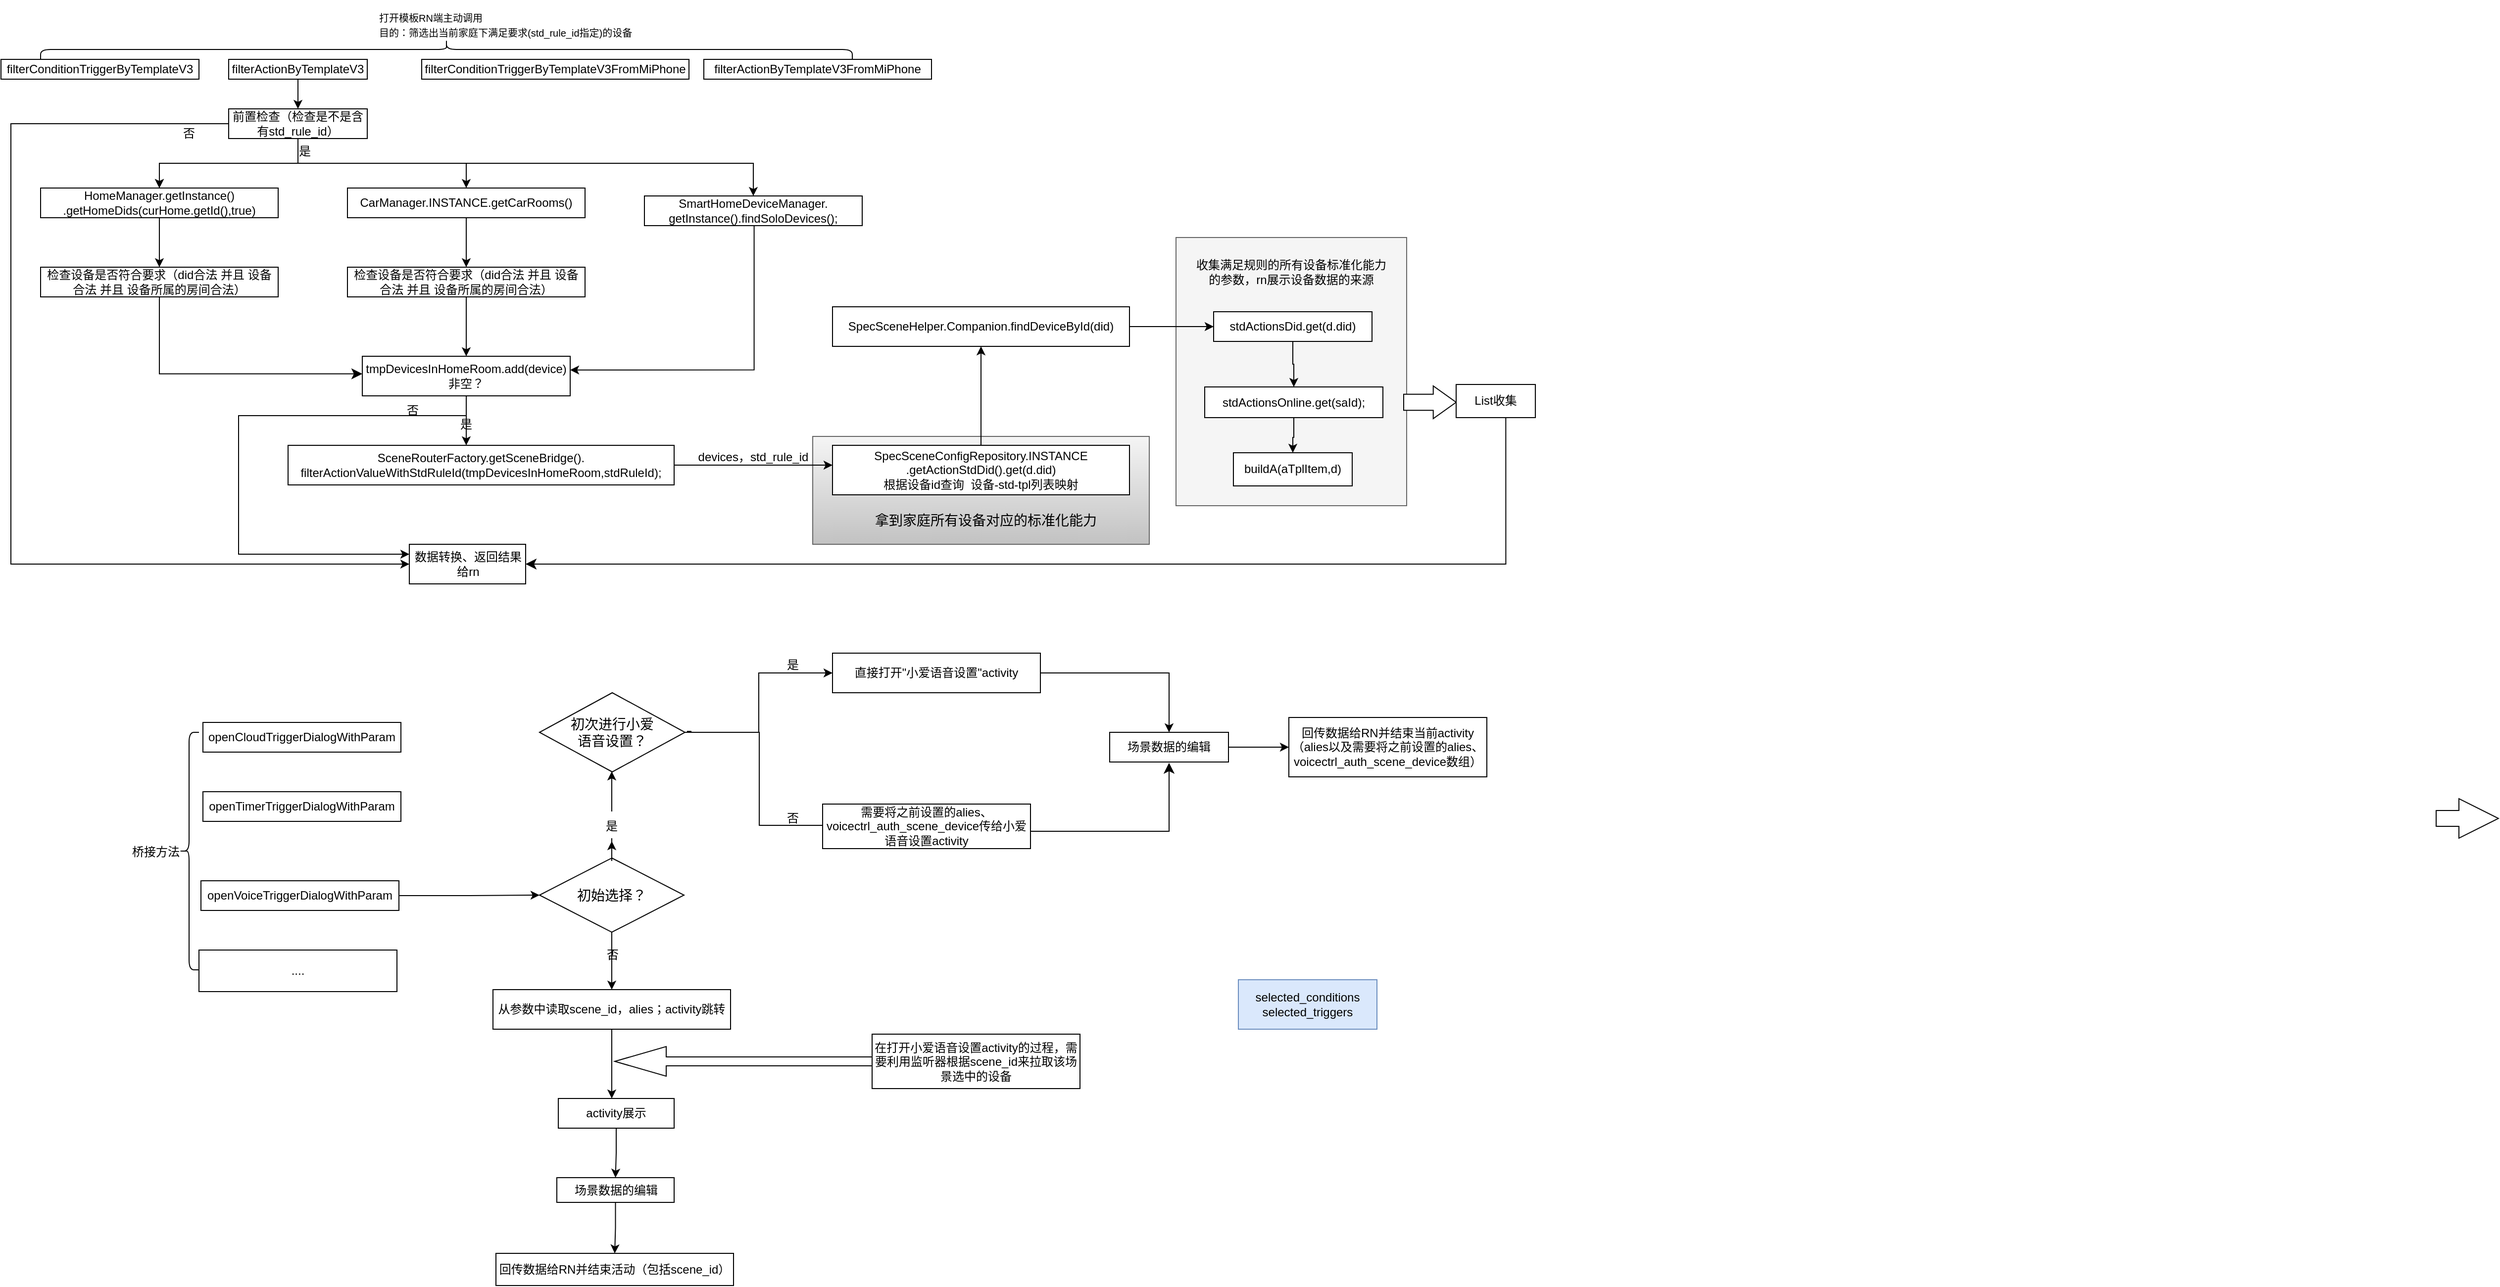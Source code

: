 <mxfile version="26.0.2">
  <diagram name="第 1 页" id="qcWDD4BdnjukdQCVl4ap">
    <mxGraphModel dx="1593" dy="878" grid="1" gridSize="10" guides="1" tooltips="1" connect="1" arrows="1" fold="1" page="1" pageScale="1" pageWidth="827" pageHeight="1169" math="0" shadow="0">
      <root>
        <mxCell id="0" />
        <mxCell id="1" parent="0" />
        <mxCell id="Rje5jLsaLAEFEkgU2UK4-37" value="" style="rounded=0;whiteSpace=wrap;html=1;fillColor=#f5f5f5;gradientColor=#C2C2C2;strokeColor=#666666;" vertex="1" parent="1">
          <mxGeometry x="830" y="1271" width="340" height="109" as="geometry" />
        </mxCell>
        <mxCell id="Rje5jLsaLAEFEkgU2UK4-29" value="" style="rounded=0;whiteSpace=wrap;html=1;fillColor=light-dark(#908e8e, #ededed);" vertex="1" parent="1">
          <mxGeometry x="1220" y="1205.25" width="190" height="124.75" as="geometry" />
        </mxCell>
        <mxCell id="Rje5jLsaLAEFEkgU2UK4-28" value="" style="rounded=0;whiteSpace=wrap;html=1;" vertex="1" parent="1">
          <mxGeometry x="1210" y="1205.25" width="210" height="124.75" as="geometry" />
        </mxCell>
        <mxCell id="Rje5jLsaLAEFEkgU2UK4-21" value="" style="rounded=0;whiteSpace=wrap;html=1;fillColor=#f5f5f5;strokeColor=#666666;fontColor=#333333;" vertex="1" parent="1">
          <mxGeometry x="1197" y="1070" width="233" height="271" as="geometry" />
        </mxCell>
        <mxCell id="LGKpaFDRPndn7I6KlxH4-8" value="openCloudTriggerDialogWithParam" style="rounded=0;whiteSpace=wrap;html=1;" parent="1" vertex="1">
          <mxGeometry x="214" y="1560" width="200" height="30" as="geometry" />
        </mxCell>
        <mxCell id="LGKpaFDRPndn7I6KlxH4-63" value="" style="edgeStyle=orthogonalEdgeStyle;rounded=0;orthogonalLoop=1;jettySize=auto;html=1;" parent="1" source="LGKpaFDRPndn7I6KlxH4-13" target="LGKpaFDRPndn7I6KlxH4-62" edge="1">
          <mxGeometry relative="1" as="geometry" />
        </mxCell>
        <mxCell id="LGKpaFDRPndn7I6KlxH4-13" value="openVoiceTriggerDialogWithParam" style="rounded=0;whiteSpace=wrap;html=1;" parent="1" vertex="1">
          <mxGeometry x="212" y="1720" width="200" height="30" as="geometry" />
        </mxCell>
        <mxCell id="LGKpaFDRPndn7I6KlxH4-14" value="openTimerTriggerDialogWithParam" style="rounded=0;whiteSpace=wrap;html=1;" parent="1" vertex="1">
          <mxGeometry x="214" y="1630" width="200" height="30" as="geometry" />
        </mxCell>
        <mxCell id="LGKpaFDRPndn7I6KlxH4-16" value="filterConditionTriggerByTemplateV3" style="rounded=0;whiteSpace=wrap;html=1;" parent="1" vertex="1">
          <mxGeometry x="10" y="890" width="200" height="20" as="geometry" />
        </mxCell>
        <mxCell id="LGKpaFDRPndn7I6KlxH4-48" value="" style="edgeStyle=orthogonalEdgeStyle;rounded=0;orthogonalLoop=1;jettySize=auto;html=1;entryX=0.5;entryY=0;entryDx=0;entryDy=0;entryPerimeter=0;" parent="1" source="LGKpaFDRPndn7I6KlxH4-17" target="LGKpaFDRPndn7I6KlxH4-23" edge="1">
          <mxGeometry relative="1" as="geometry">
            <Array as="points">
              <mxPoint x="310" y="930" />
              <mxPoint x="310" y="930" />
            </Array>
          </mxGeometry>
        </mxCell>
        <mxCell id="LGKpaFDRPndn7I6KlxH4-17" value="filterActionByTemplateV3" style="rounded=0;whiteSpace=wrap;html=1;" parent="1" vertex="1">
          <mxGeometry x="240" y="890" width="140" height="20" as="geometry" />
        </mxCell>
        <mxCell id="LGKpaFDRPndn7I6KlxH4-18" value="filterConditionTriggerByTemplateV3FromMiPhone" style="rounded=0;whiteSpace=wrap;html=1;" parent="1" vertex="1">
          <mxGeometry x="435" y="890" width="270" height="20" as="geometry" />
        </mxCell>
        <mxCell id="LGKpaFDRPndn7I6KlxH4-19" value="filterActionByTemplateV3FromMiPhone" style="rounded=0;whiteSpace=wrap;html=1;" parent="1" vertex="1">
          <mxGeometry x="720" y="890" width="230" height="20" as="geometry" />
        </mxCell>
        <mxCell id="LGKpaFDRPndn7I6KlxH4-21" value="&lt;font style=&quot;font-size: 10px;&quot;&gt;打开模板RN端主动调用&lt;br&gt;目的：筛选出当前家庭下满足要求(std_rule_id指定)的设备&lt;br&gt;&lt;/font&gt;" style="text;html=1;align=left;verticalAlign=middle;whiteSpace=wrap;rounded=0;" parent="1" vertex="1">
          <mxGeometry x="390" y="830" width="280" height="50" as="geometry" />
        </mxCell>
        <mxCell id="LGKpaFDRPndn7I6KlxH4-22" value="" style="shape=curlyBracket;whiteSpace=wrap;html=1;rounded=1;labelPosition=left;verticalLabelPosition=middle;align=right;verticalAlign=middle;direction=south;" parent="1" vertex="1">
          <mxGeometry x="50" y="870" width="820" height="20" as="geometry" />
        </mxCell>
        <mxCell id="LGKpaFDRPndn7I6KlxH4-32" value="" style="edgeStyle=orthogonalEdgeStyle;rounded=0;orthogonalLoop=1;jettySize=auto;html=1;" parent="1" source="LGKpaFDRPndn7I6KlxH4-23" target="LGKpaFDRPndn7I6KlxH4-24" edge="1">
          <mxGeometry relative="1" as="geometry" />
        </mxCell>
        <mxCell id="LGKpaFDRPndn7I6KlxH4-33" value="" style="edgeStyle=orthogonalEdgeStyle;rounded=0;orthogonalLoop=1;jettySize=auto;html=1;" parent="1" source="LGKpaFDRPndn7I6KlxH4-23" target="LGKpaFDRPndn7I6KlxH4-24" edge="1">
          <mxGeometry relative="1" as="geometry" />
        </mxCell>
        <mxCell id="Rje5jLsaLAEFEkgU2UK4-30" style="edgeStyle=orthogonalEdgeStyle;rounded=0;orthogonalLoop=1;jettySize=auto;html=1;exitX=0.5;exitY=1;exitDx=0;exitDy=0;entryX=0.5;entryY=0;entryDx=0;entryDy=0;" edge="1" parent="1" source="LGKpaFDRPndn7I6KlxH4-23" target="LGKpaFDRPndn7I6KlxH4-27">
          <mxGeometry relative="1" as="geometry" />
        </mxCell>
        <mxCell id="Rje5jLsaLAEFEkgU2UK4-31" style="edgeStyle=orthogonalEdgeStyle;rounded=0;orthogonalLoop=1;jettySize=auto;html=1;exitX=0.5;exitY=1;exitDx=0;exitDy=0;entryX=0.5;entryY=0;entryDx=0;entryDy=0;" edge="1" parent="1" target="LGKpaFDRPndn7I6KlxH4-29">
          <mxGeometry relative="1" as="geometry">
            <mxPoint x="310" y="965" as="sourcePoint" />
            <mxPoint x="770.0" y="1023" as="targetPoint" />
            <Array as="points">
              <mxPoint x="310" y="995" />
              <mxPoint x="770" y="995" />
            </Array>
          </mxGeometry>
        </mxCell>
        <mxCell id="Rje5jLsaLAEFEkgU2UK4-32" style="edgeStyle=orthogonalEdgeStyle;rounded=0;orthogonalLoop=1;jettySize=auto;html=1;exitX=0;exitY=0.5;exitDx=0;exitDy=0;entryX=0;entryY=0.5;entryDx=0;entryDy=0;" edge="1" parent="1" source="LGKpaFDRPndn7I6KlxH4-23" target="LGKpaFDRPndn7I6KlxH4-44">
          <mxGeometry relative="1" as="geometry">
            <Array as="points">
              <mxPoint x="20" y="955" />
              <mxPoint x="20" y="1400" />
            </Array>
          </mxGeometry>
        </mxCell>
        <mxCell id="LGKpaFDRPndn7I6KlxH4-23" value="前置检查（检查是不是含有std_rule_id）" style="rounded=0;whiteSpace=wrap;html=1;" parent="1" vertex="1">
          <mxGeometry x="240" y="940" width="140" height="30" as="geometry" />
        </mxCell>
        <mxCell id="LGKpaFDRPndn7I6KlxH4-34" value="" style="edgeStyle=orthogonalEdgeStyle;rounded=0;orthogonalLoop=1;jettySize=auto;html=1;" parent="1" source="LGKpaFDRPndn7I6KlxH4-24" target="LGKpaFDRPndn7I6KlxH4-25" edge="1">
          <mxGeometry relative="1" as="geometry" />
        </mxCell>
        <mxCell id="LGKpaFDRPndn7I6KlxH4-24" value="HomeManager.getInstance()&lt;br&gt;.getHomeDids(curHome.getId(),true)" style="rounded=0;whiteSpace=wrap;html=1;" parent="1" vertex="1">
          <mxGeometry x="50" y="1020" width="240" height="30" as="geometry" />
        </mxCell>
        <mxCell id="LGKpaFDRPndn7I6KlxH4-25" value="检查设备是否符合要求（did合法 并且 设备合法 并且 设备所属的房间合法）" style="rounded=0;whiteSpace=wrap;html=1;" parent="1" vertex="1">
          <mxGeometry x="50" y="1100" width="240" height="30" as="geometry" />
        </mxCell>
        <mxCell id="LGKpaFDRPndn7I6KlxH4-35" value="" style="edgeStyle=orthogonalEdgeStyle;rounded=0;orthogonalLoop=1;jettySize=auto;html=1;" parent="1" source="LGKpaFDRPndn7I6KlxH4-27" target="LGKpaFDRPndn7I6KlxH4-28" edge="1">
          <mxGeometry relative="1" as="geometry" />
        </mxCell>
        <mxCell id="LGKpaFDRPndn7I6KlxH4-27" value="&lt;span style=&quot;text-align: left;&quot;&gt;CarManager.INSTANCE.getCarRooms()&lt;/span&gt;" style="rounded=0;whiteSpace=wrap;html=1;" parent="1" vertex="1">
          <mxGeometry x="360" y="1020" width="240" height="30" as="geometry" />
        </mxCell>
        <mxCell id="LGKpaFDRPndn7I6KlxH4-37" value="" style="edgeStyle=orthogonalEdgeStyle;rounded=0;orthogonalLoop=1;jettySize=auto;html=1;" parent="1" source="LGKpaFDRPndn7I6KlxH4-28" target="LGKpaFDRPndn7I6KlxH4-30" edge="1">
          <mxGeometry relative="1" as="geometry" />
        </mxCell>
        <mxCell id="LGKpaFDRPndn7I6KlxH4-28" value="检查设备是否符合要求（did合法 并且 设备合法 并且 设备所属的房间合法）" style="rounded=0;whiteSpace=wrap;html=1;" parent="1" vertex="1">
          <mxGeometry x="360" y="1100" width="240" height="30" as="geometry" />
        </mxCell>
        <mxCell id="LGKpaFDRPndn7I6KlxH4-42" value="" style="edgeStyle=orthogonalEdgeStyle;rounded=0;orthogonalLoop=1;jettySize=auto;html=1;entryX=0.996;entryY=0.328;entryDx=0;entryDy=0;entryPerimeter=0;" parent="1" edge="1">
          <mxGeometry relative="1" as="geometry">
            <mxPoint x="770.806" y="1054" as="sourcePoint" />
            <mxPoint x="585.0" y="1203.84" as="targetPoint" />
            <Array as="points">
              <mxPoint x="770.84" y="1204" />
            </Array>
          </mxGeometry>
        </mxCell>
        <mxCell id="LGKpaFDRPndn7I6KlxH4-29" value="SmartHomeDeviceManager.&lt;br&gt;getInstance().findSoloDevices();" style="rounded=0;whiteSpace=wrap;html=1;" parent="1" vertex="1">
          <mxGeometry x="660" y="1028" width="220" height="30" as="geometry" />
        </mxCell>
        <mxCell id="LGKpaFDRPndn7I6KlxH4-43" value="" style="edgeStyle=orthogonalEdgeStyle;rounded=0;orthogonalLoop=1;jettySize=auto;html=1;" parent="1" source="LGKpaFDRPndn7I6KlxH4-30" target="LGKpaFDRPndn7I6KlxH4-31" edge="1">
          <mxGeometry relative="1" as="geometry">
            <Array as="points">
              <mxPoint x="480" y="1260" />
              <mxPoint x="480" y="1260" />
            </Array>
          </mxGeometry>
        </mxCell>
        <mxCell id="Rje5jLsaLAEFEkgU2UK4-35" style="edgeStyle=orthogonalEdgeStyle;rounded=0;orthogonalLoop=1;jettySize=auto;html=1;exitX=0.5;exitY=1;exitDx=0;exitDy=0;entryX=0;entryY=0.25;entryDx=0;entryDy=0;" edge="1" parent="1" source="LGKpaFDRPndn7I6KlxH4-30" target="LGKpaFDRPndn7I6KlxH4-44">
          <mxGeometry relative="1" as="geometry">
            <Array as="points">
              <mxPoint x="480" y="1250" />
              <mxPoint x="250" y="1250" />
              <mxPoint x="250" y="1390" />
            </Array>
          </mxGeometry>
        </mxCell>
        <mxCell id="LGKpaFDRPndn7I6KlxH4-30" value="tmpDevicesInHomeRoom.add(device)&lt;div&gt;非空？&lt;/div&gt;" style="rounded=0;whiteSpace=wrap;html=1;" parent="1" vertex="1">
          <mxGeometry x="375" y="1190" width="210" height="40" as="geometry" />
        </mxCell>
        <mxCell id="LGKpaFDRPndn7I6KlxH4-50" value="" style="edgeStyle=orthogonalEdgeStyle;rounded=0;orthogonalLoop=1;jettySize=auto;html=1;" parent="1" source="LGKpaFDRPndn7I6KlxH4-31" edge="1">
          <mxGeometry relative="1" as="geometry">
            <mxPoint x="850" y="1300" as="targetPoint" />
          </mxGeometry>
        </mxCell>
        <mxCell id="LGKpaFDRPndn7I6KlxH4-31" value="SceneRouterFactory.getSceneBridge().&lt;br&gt;filterActionValueWithStdRuleId(tmpDevicesInHomeRoom,stdRuleId);" style="rounded=0;whiteSpace=wrap;html=1;" parent="1" vertex="1">
          <mxGeometry x="300" y="1280" width="390" height="40" as="geometry" />
        </mxCell>
        <mxCell id="LGKpaFDRPndn7I6KlxH4-39" value="" style="edgeStyle=elbowEdgeStyle;elbow=horizontal;endArrow=classic;html=1;curved=0;rounded=0;endSize=8;startSize=8;exitX=0.5;exitY=1;exitDx=0;exitDy=0;exitPerimeter=0;" parent="1" source="LGKpaFDRPndn7I6KlxH4-25" edge="1">
          <mxGeometry width="50" height="50" relative="1" as="geometry">
            <mxPoint x="19.72" y="1180" as="sourcePoint" />
            <mxPoint x="375" y="1207.75" as="targetPoint" />
            <Array as="points">
              <mxPoint x="170" y="1180" />
            </Array>
          </mxGeometry>
        </mxCell>
        <mxCell id="LGKpaFDRPndn7I6KlxH4-44" value="数据转换、返回结果给rn" style="whiteSpace=wrap;html=1;rounded=0;" parent="1" vertex="1">
          <mxGeometry x="422.5" y="1380" width="117.5" height="40" as="geometry" />
        </mxCell>
        <mxCell id="LGKpaFDRPndn7I6KlxH4-51" value="是" style="text;html=1;align=center;verticalAlign=middle;whiteSpace=wrap;rounded=0;" parent="1" vertex="1">
          <mxGeometry x="450" y="1244" width="60" height="30" as="geometry" />
        </mxCell>
        <mxCell id="LGKpaFDRPndn7I6KlxH4-54" value="devices，std_rule_id" style="text;html=1;align=center;verticalAlign=middle;whiteSpace=wrap;rounded=0;" parent="1" vertex="1">
          <mxGeometry x="710" y="1277" width="120" height="30" as="geometry" />
        </mxCell>
        <mxCell id="LGKpaFDRPndn7I6KlxH4-58" value="" style="edgeStyle=orthogonalEdgeStyle;rounded=0;orthogonalLoop=1;jettySize=auto;html=1;" parent="1" source="LGKpaFDRPndn7I6KlxH4-56" target="LGKpaFDRPndn7I6KlxH4-57" edge="1">
          <mxGeometry relative="1" as="geometry" />
        </mxCell>
        <mxCell id="LGKpaFDRPndn7I6KlxH4-56" value="SpecSceneConfigRepository.INSTANCE&lt;br&gt;.getActionStdDid().get(d.did)&lt;br&gt;根据设备id查询&amp;nbsp; 设备-std-tpl列表映射" style="rounded=0;whiteSpace=wrap;html=1;" parent="1" vertex="1">
          <mxGeometry x="850" y="1280" width="300" height="50" as="geometry" />
        </mxCell>
        <mxCell id="Rje5jLsaLAEFEkgU2UK4-16" value="" style="edgeStyle=orthogonalEdgeStyle;rounded=0;orthogonalLoop=1;jettySize=auto;html=1;" edge="1" parent="1" source="LGKpaFDRPndn7I6KlxH4-57" target="Rje5jLsaLAEFEkgU2UK4-15">
          <mxGeometry relative="1" as="geometry" />
        </mxCell>
        <mxCell id="LGKpaFDRPndn7I6KlxH4-57" value="SpecSceneHelper.Companion.findDeviceById(did)" style="rounded=0;whiteSpace=wrap;html=1;" parent="1" vertex="1">
          <mxGeometry x="850" y="1140" width="300" height="40" as="geometry" />
        </mxCell>
        <mxCell id="LGKpaFDRPndn7I6KlxH4-60" value="" style="shape=curlyBracket;whiteSpace=wrap;html=1;rounded=1;labelPosition=left;verticalLabelPosition=middle;align=right;verticalAlign=middle;" parent="1" vertex="1">
          <mxGeometry x="190" y="1570" width="20" height="240" as="geometry" />
        </mxCell>
        <mxCell id="LGKpaFDRPndn7I6KlxH4-67" value="" style="edgeStyle=orthogonalEdgeStyle;rounded=0;orthogonalLoop=1;jettySize=auto;html=1;" parent="1" source="LGKpaFDRPndn7I6KlxH4-62" target="LGKpaFDRPndn7I6KlxH4-66" edge="1">
          <mxGeometry relative="1" as="geometry" />
        </mxCell>
        <mxCell id="LGKpaFDRPndn7I6KlxH4-69" value="" style="edgeStyle=orthogonalEdgeStyle;rounded=0;orthogonalLoop=1;jettySize=auto;html=1;" parent="1" source="LGKpaFDRPndn7I6KlxH4-72" edge="1">
          <mxGeometry relative="1" as="geometry">
            <mxPoint x="627" y="1609.5" as="targetPoint" />
          </mxGeometry>
        </mxCell>
        <mxCell id="LGKpaFDRPndn7I6KlxH4-62" value="&lt;font style=&quot;font-size: 14px;&quot;&gt;初始选择？&lt;/font&gt;" style="rhombus;whiteSpace=wrap;html=1;rounded=0;" parent="1" vertex="1">
          <mxGeometry x="554" y="1697" width="146" height="75" as="geometry" />
        </mxCell>
        <mxCell id="LGKpaFDRPndn7I6KlxH4-85" value="" style="edgeStyle=orthogonalEdgeStyle;rounded=0;orthogonalLoop=1;jettySize=auto;html=1;" parent="1" source="LGKpaFDRPndn7I6KlxH4-66" edge="1">
          <mxGeometry relative="1" as="geometry">
            <mxPoint x="627" y="1940" as="targetPoint" />
          </mxGeometry>
        </mxCell>
        <mxCell id="LGKpaFDRPndn7I6KlxH4-66" value="从参数中读取scene_id，alies；activity跳转" style="rounded=0;whiteSpace=wrap;html=1;" parent="1" vertex="1">
          <mxGeometry x="507" y="1830" width="240" height="40" as="geometry" />
        </mxCell>
        <mxCell id="LGKpaFDRPndn7I6KlxH4-75" value="" style="edgeStyle=orthogonalEdgeStyle;rounded=0;orthogonalLoop=1;jettySize=auto;html=1;" parent="1" source="LGKpaFDRPndn7I6KlxH4-70" target="LGKpaFDRPndn7I6KlxH4-74" edge="1">
          <mxGeometry relative="1" as="geometry" />
        </mxCell>
        <mxCell id="LGKpaFDRPndn7I6KlxH4-77" value="" style="edgeStyle=orthogonalEdgeStyle;rounded=0;orthogonalLoop=1;jettySize=auto;html=1;entryX=-0.017;entryY=0.617;entryDx=0;entryDy=0;entryPerimeter=0;exitX=1;exitY=0.488;exitDx=0;exitDy=0;exitPerimeter=0;" parent="1" edge="1">
          <mxGeometry relative="1" as="geometry">
            <mxPoint x="703" y="1569.04" as="sourcePoint" />
            <mxPoint x="853.96" y="1664.02" as="targetPoint" />
            <Array as="points">
              <mxPoint x="707" y="1569" />
              <mxPoint x="707" y="1570" />
              <mxPoint x="776" y="1570" />
              <mxPoint x="776" y="1664" />
            </Array>
          </mxGeometry>
        </mxCell>
        <mxCell id="LGKpaFDRPndn7I6KlxH4-70" value="&lt;font style=&quot;font-size: 14px;&quot;&gt;初次进行小爱&lt;br&gt;语音设置？&lt;/font&gt;" style="rhombus;whiteSpace=wrap;html=1;" parent="1" vertex="1">
          <mxGeometry x="554" y="1530" width="147" height="80" as="geometry" />
        </mxCell>
        <mxCell id="LGKpaFDRPndn7I6KlxH4-71" value="否" style="text;html=1;align=center;verticalAlign=middle;whiteSpace=wrap;rounded=0;" parent="1" vertex="1">
          <mxGeometry x="597.5" y="1780" width="60" height="30" as="geometry" />
        </mxCell>
        <mxCell id="LGKpaFDRPndn7I6KlxH4-73" value="" style="edgeStyle=orthogonalEdgeStyle;rounded=0;orthogonalLoop=1;jettySize=auto;html=1;" parent="1" source="LGKpaFDRPndn7I6KlxH4-62" target="LGKpaFDRPndn7I6KlxH4-72" edge="1">
          <mxGeometry relative="1" as="geometry">
            <mxPoint x="627" y="1697" as="sourcePoint" />
            <mxPoint x="627" y="1609.5" as="targetPoint" />
          </mxGeometry>
        </mxCell>
        <mxCell id="LGKpaFDRPndn7I6KlxH4-72" value="是" style="text;html=1;align=center;verticalAlign=middle;whiteSpace=wrap;rounded=0;" parent="1" vertex="1">
          <mxGeometry x="597" y="1650" width="60" height="30" as="geometry" />
        </mxCell>
        <mxCell id="Rje5jLsaLAEFEkgU2UK4-6" value="" style="edgeStyle=orthogonalEdgeStyle;rounded=0;orthogonalLoop=1;jettySize=auto;html=1;" edge="1" parent="1" source="LGKpaFDRPndn7I6KlxH4-74" target="Rje5jLsaLAEFEkgU2UK4-5">
          <mxGeometry relative="1" as="geometry">
            <Array as="points">
              <mxPoint x="1190" y="1510" />
            </Array>
          </mxGeometry>
        </mxCell>
        <mxCell id="LGKpaFDRPndn7I6KlxH4-74" value="直接打开&quot;小爱语音设置&quot;activity" style="whiteSpace=wrap;html=1;" parent="1" vertex="1">
          <mxGeometry x="850" y="1490" width="210" height="40" as="geometry" />
        </mxCell>
        <mxCell id="LGKpaFDRPndn7I6KlxH4-76" value="需要将之前设置的alies、voicectrl_auth_scene_device传给小爱语音设置activity" style="whiteSpace=wrap;html=1;" parent="1" vertex="1">
          <mxGeometry x="840" y="1642.5" width="210" height="45" as="geometry" />
        </mxCell>
        <mxCell id="LGKpaFDRPndn7I6KlxH4-80" value="否" style="text;html=1;align=center;verticalAlign=middle;whiteSpace=wrap;rounded=0;" parent="1" vertex="1">
          <mxGeometry x="780" y="1642" width="60" height="30" as="geometry" />
        </mxCell>
        <mxCell id="LGKpaFDRPndn7I6KlxH4-81" value="是" style="text;html=1;align=center;verticalAlign=middle;whiteSpace=wrap;rounded=0;" parent="1" vertex="1">
          <mxGeometry x="780" y="1487" width="60" height="30" as="geometry" />
        </mxCell>
        <mxCell id="Rje5jLsaLAEFEkgU2UK4-12" value="" style="edgeStyle=orthogonalEdgeStyle;rounded=0;orthogonalLoop=1;jettySize=auto;html=1;" edge="1" parent="1" source="LGKpaFDRPndn7I6KlxH4-82" target="Rje5jLsaLAEFEkgU2UK4-1">
          <mxGeometry relative="1" as="geometry" />
        </mxCell>
        <mxCell id="LGKpaFDRPndn7I6KlxH4-82" value="activity展示" style="whiteSpace=wrap;html=1;rounded=0;" parent="1" vertex="1">
          <mxGeometry x="573" y="1940" width="117" height="30" as="geometry" />
        </mxCell>
        <mxCell id="LGKpaFDRPndn7I6KlxH4-86" value="" style="shape=singleArrow;direction=west;whiteSpace=wrap;html=1;" parent="1" vertex="1">
          <mxGeometry x="630" y="1887.5" width="260" height="30" as="geometry" />
        </mxCell>
        <mxCell id="LGKpaFDRPndn7I6KlxH4-87" value="在打开小爱语音设置activity的过程，需要利用监听器根据scene_id来拉取该场景选中的设备" style="rounded=0;whiteSpace=wrap;html=1;" parent="1" vertex="1">
          <mxGeometry x="890" y="1875" width="210" height="55" as="geometry" />
        </mxCell>
        <mxCell id="LGKpaFDRPndn7I6KlxH4-92" value="...." style="rounded=0;whiteSpace=wrap;html=1;" parent="1" vertex="1">
          <mxGeometry x="210" y="1790" width="200" height="42" as="geometry" />
        </mxCell>
        <mxCell id="Rje5jLsaLAEFEkgU2UK4-4" value="" style="edgeStyle=orthogonalEdgeStyle;rounded=0;orthogonalLoop=1;jettySize=auto;html=1;" edge="1" parent="1" source="Rje5jLsaLAEFEkgU2UK4-1" target="Rje5jLsaLAEFEkgU2UK4-3">
          <mxGeometry relative="1" as="geometry" />
        </mxCell>
        <mxCell id="Rje5jLsaLAEFEkgU2UK4-1" value="场景数据的编辑" style="whiteSpace=wrap;html=1;rounded=0;" vertex="1" parent="1">
          <mxGeometry x="571.5" y="2020" width="118.5" height="25" as="geometry" />
        </mxCell>
        <mxCell id="Rje5jLsaLAEFEkgU2UK4-3" value="回传数据给RN并结束活动（包括scene_id）" style="whiteSpace=wrap;html=1;rounded=0;" vertex="1" parent="1">
          <mxGeometry x="510" y="2096.5" width="240" height="32.5" as="geometry" />
        </mxCell>
        <mxCell id="Rje5jLsaLAEFEkgU2UK4-9" value="" style="edgeStyle=orthogonalEdgeStyle;rounded=0;orthogonalLoop=1;jettySize=auto;html=1;" edge="1" parent="1" source="Rje5jLsaLAEFEkgU2UK4-5" target="Rje5jLsaLAEFEkgU2UK4-8">
          <mxGeometry relative="1" as="geometry" />
        </mxCell>
        <mxCell id="Rje5jLsaLAEFEkgU2UK4-5" value="场景数据的编辑" style="whiteSpace=wrap;html=1;" vertex="1" parent="1">
          <mxGeometry x="1130" y="1570" width="120" height="30" as="geometry" />
        </mxCell>
        <mxCell id="Rje5jLsaLAEFEkgU2UK4-7" value="" style="edgeStyle=segmentEdgeStyle;endArrow=classic;html=1;curved=0;rounded=0;endSize=8;startSize=8;entryX=0.5;entryY=1.025;entryDx=0;entryDy=0;entryPerimeter=0;" edge="1" parent="1" target="Rje5jLsaLAEFEkgU2UK4-5">
          <mxGeometry width="50" height="50" relative="1" as="geometry">
            <mxPoint x="1050" y="1670" as="sourcePoint" />
            <mxPoint x="1100" y="1620" as="targetPoint" />
            <Array as="points">
              <mxPoint x="1190" y="1670" />
              <mxPoint x="1190" y="1601" />
            </Array>
          </mxGeometry>
        </mxCell>
        <mxCell id="Rje5jLsaLAEFEkgU2UK4-8" value="回传数据给RN并结束当前activity（alies以及需要将之前设置的alies、voicectrl_auth_scene_device数组）" style="whiteSpace=wrap;html=1;" vertex="1" parent="1">
          <mxGeometry x="1311" y="1555" width="200" height="60" as="geometry" />
        </mxCell>
        <mxCell id="Rje5jLsaLAEFEkgU2UK4-13" value="selected_conditions&lt;div&gt;selected_triggers&lt;/div&gt;" style="rounded=0;whiteSpace=wrap;html=1;fillColor=#dae8fc;strokeColor=#6c8ebf;" vertex="1" parent="1">
          <mxGeometry x="1260" y="1820" width="140" height="50" as="geometry" />
        </mxCell>
        <mxCell id="Rje5jLsaLAEFEkgU2UK4-14" value="桥接方法" style="text;html=1;align=center;verticalAlign=middle;whiteSpace=wrap;rounded=0;" vertex="1" parent="1">
          <mxGeometry x="133" y="1673" width="67" height="35" as="geometry" />
        </mxCell>
        <mxCell id="Rje5jLsaLAEFEkgU2UK4-18" value="" style="edgeStyle=orthogonalEdgeStyle;rounded=0;orthogonalLoop=1;jettySize=auto;html=1;" edge="1" parent="1" source="Rje5jLsaLAEFEkgU2UK4-15" target="Rje5jLsaLAEFEkgU2UK4-17">
          <mxGeometry relative="1" as="geometry" />
        </mxCell>
        <mxCell id="Rje5jLsaLAEFEkgU2UK4-15" value="stdActionsDid.get(d.did)" style="rounded=0;whiteSpace=wrap;html=1;" vertex="1" parent="1">
          <mxGeometry x="1235" y="1145" width="160" height="30" as="geometry" />
        </mxCell>
        <mxCell id="Rje5jLsaLAEFEkgU2UK4-20" value="" style="edgeStyle=orthogonalEdgeStyle;rounded=0;orthogonalLoop=1;jettySize=auto;html=1;" edge="1" parent="1" source="Rje5jLsaLAEFEkgU2UK4-17" target="Rje5jLsaLAEFEkgU2UK4-19">
          <mxGeometry relative="1" as="geometry" />
        </mxCell>
        <mxCell id="Rje5jLsaLAEFEkgU2UK4-17" value="stdActionsOnline.get(saId);" style="whiteSpace=wrap;html=1;rounded=0;" vertex="1" parent="1">
          <mxGeometry x="1226" y="1221" width="180" height="31" as="geometry" />
        </mxCell>
        <mxCell id="Rje5jLsaLAEFEkgU2UK4-19" value="buildA(aTplItem,d)" style="whiteSpace=wrap;html=1;rounded=0;" vertex="1" parent="1">
          <mxGeometry x="1255" y="1287.5" width="120" height="33.5" as="geometry" />
        </mxCell>
        <mxCell id="Rje5jLsaLAEFEkgU2UK4-23" value="" style="html=1;shadow=0;dashed=0;align=center;verticalAlign=middle;shape=mxgraph.arrows2.arrow;dy=0.6;dx=40;notch=0;" vertex="1" parent="1">
          <mxGeometry x="2470" y="1637" width="63" height="40" as="geometry" />
        </mxCell>
        <mxCell id="Rje5jLsaLAEFEkgU2UK4-24" value="" style="html=1;shadow=0;dashed=0;align=center;verticalAlign=middle;shape=mxgraph.arrows2.arrow;dy=0.51;dx=23.14;notch=0;" vertex="1" parent="1">
          <mxGeometry x="1427" y="1220" width="53" height="33" as="geometry" />
        </mxCell>
        <mxCell id="Rje5jLsaLAEFEkgU2UK4-25" value="List收集" style="whiteSpace=wrap;html=1;shadow=0;dashed=0;" vertex="1" parent="1">
          <mxGeometry x="1480" y="1218.5" width="80" height="33.5" as="geometry" />
        </mxCell>
        <mxCell id="Rje5jLsaLAEFEkgU2UK4-27" value="" style="edgeStyle=segmentEdgeStyle;endArrow=classic;html=1;curved=0;rounded=0;endSize=8;startSize=8;exitX=0.627;exitY=0.994;exitDx=0;exitDy=0;exitPerimeter=0;" edge="1" parent="1" source="Rje5jLsaLAEFEkgU2UK4-25">
          <mxGeometry width="50" height="50" relative="1" as="geometry">
            <mxPoint x="1530" y="1259.99" as="sourcePoint" />
            <mxPoint x="540" y="1400" as="targetPoint" />
            <Array as="points">
              <mxPoint x="1530" y="1400" />
            </Array>
          </mxGeometry>
        </mxCell>
        <mxCell id="Rje5jLsaLAEFEkgU2UK4-33" value="否" style="text;html=1;align=center;verticalAlign=middle;whiteSpace=wrap;rounded=0;" vertex="1" parent="1">
          <mxGeometry x="170" y="950" width="60" height="30" as="geometry" />
        </mxCell>
        <mxCell id="Rje5jLsaLAEFEkgU2UK4-34" value="是" style="text;html=1;align=center;verticalAlign=middle;whiteSpace=wrap;rounded=0;" vertex="1" parent="1">
          <mxGeometry x="287" y="968" width="60" height="30" as="geometry" />
        </mxCell>
        <mxCell id="Rje5jLsaLAEFEkgU2UK4-36" value="否" style="text;html=1;align=center;verticalAlign=middle;whiteSpace=wrap;rounded=0;" vertex="1" parent="1">
          <mxGeometry x="396" y="1230" width="60" height="30" as="geometry" />
        </mxCell>
        <mxCell id="Rje5jLsaLAEFEkgU2UK4-38" value="&lt;font style=&quot;font-size: 14px;&quot;&gt;拿到家庭所有设备对应的标准化能力&lt;/font&gt;" style="text;html=1;align=center;verticalAlign=middle;whiteSpace=wrap;rounded=0;" vertex="1" parent="1">
          <mxGeometry x="890" y="1341" width="230" height="30" as="geometry" />
        </mxCell>
        <mxCell id="Rje5jLsaLAEFEkgU2UK4-40" value="收集满足规则的所有设备标准化能力的参数，rn展示设备数据的来源" style="text;html=1;align=center;verticalAlign=middle;whiteSpace=wrap;rounded=0;" vertex="1" parent="1">
          <mxGeometry x="1211" y="1080" width="205" height="50" as="geometry" />
        </mxCell>
      </root>
    </mxGraphModel>
  </diagram>
</mxfile>
